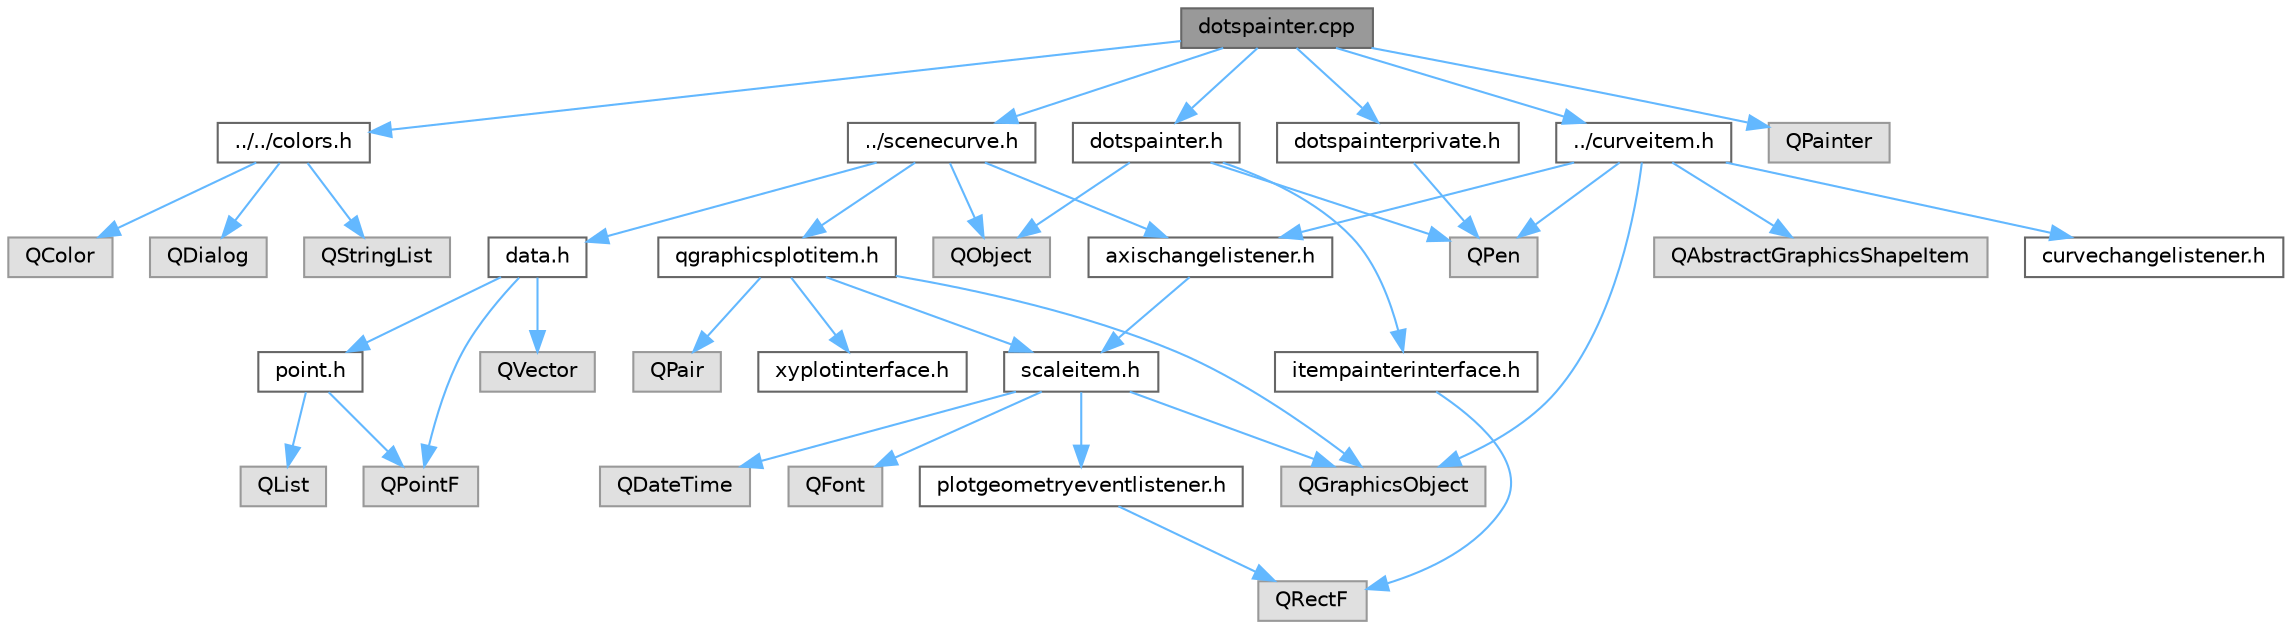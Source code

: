 digraph "dotspainter.cpp"
{
 // LATEX_PDF_SIZE
  bgcolor="transparent";
  edge [fontname=Helvetica,fontsize=10,labelfontname=Helvetica,labelfontsize=10];
  node [fontname=Helvetica,fontsize=10,shape=box,height=0.2,width=0.4];
  Node1 [label="dotspainter.cpp",height=0.2,width=0.4,color="gray40", fillcolor="grey60", style="filled", fontcolor="black",tooltip=" "];
  Node1 -> Node2 [color="steelblue1",style="solid"];
  Node2 [label="dotspainter.h",height=0.2,width=0.4,color="grey40", fillcolor="white", style="filled",URL="$dotspainter_8h.html",tooltip=" "];
  Node2 -> Node3 [color="steelblue1",style="solid"];
  Node3 [label="itempainterinterface.h",height=0.2,width=0.4,color="grey40", fillcolor="white", style="filled",URL="$itempainterinterface_8h.html",tooltip=" "];
  Node3 -> Node4 [color="steelblue1",style="solid"];
  Node4 [label="QRectF",height=0.2,width=0.4,color="grey60", fillcolor="#E0E0E0", style="filled",tooltip=" "];
  Node2 -> Node5 [color="steelblue1",style="solid"];
  Node5 [label="QObject",height=0.2,width=0.4,color="grey60", fillcolor="#E0E0E0", style="filled",tooltip=" "];
  Node2 -> Node6 [color="steelblue1",style="solid"];
  Node6 [label="QPen",height=0.2,width=0.4,color="grey60", fillcolor="#E0E0E0", style="filled",tooltip=" "];
  Node1 -> Node7 [color="steelblue1",style="solid"];
  Node7 [label="../../colors.h",height=0.2,width=0.4,color="grey40", fillcolor="white", style="filled",URL="$colors_8h.html",tooltip=" "];
  Node7 -> Node8 [color="steelblue1",style="solid"];
  Node8 [label="QColor",height=0.2,width=0.4,color="grey60", fillcolor="#E0E0E0", style="filled",tooltip=" "];
  Node7 -> Node9 [color="steelblue1",style="solid"];
  Node9 [label="QDialog",height=0.2,width=0.4,color="grey60", fillcolor="#E0E0E0", style="filled",tooltip=" "];
  Node7 -> Node10 [color="steelblue1",style="solid"];
  Node10 [label="QStringList",height=0.2,width=0.4,color="grey60", fillcolor="#E0E0E0", style="filled",tooltip=" "];
  Node1 -> Node11 [color="steelblue1",style="solid"];
  Node11 [label="../scenecurve.h",height=0.2,width=0.4,color="grey40", fillcolor="white", style="filled",URL="$scenecurve_8h.html",tooltip=" "];
  Node11 -> Node5 [color="steelblue1",style="solid"];
  Node11 -> Node12 [color="steelblue1",style="solid"];
  Node12 [label="qgraphicsplotitem.h",height=0.2,width=0.4,color="grey40", fillcolor="white", style="filled",URL="$qgraphicsplotitem_8h.html",tooltip=" "];
  Node12 -> Node13 [color="steelblue1",style="solid"];
  Node13 [label="QGraphicsObject",height=0.2,width=0.4,color="grey60", fillcolor="#E0E0E0", style="filled",tooltip=" "];
  Node12 -> Node14 [color="steelblue1",style="solid"];
  Node14 [label="QPair",height=0.2,width=0.4,color="grey60", fillcolor="#E0E0E0", style="filled",tooltip=" "];
  Node12 -> Node15 [color="steelblue1",style="solid"];
  Node15 [label="scaleitem.h",height=0.2,width=0.4,color="grey40", fillcolor="white", style="filled",URL="$scaleitem_8h.html",tooltip=" "];
  Node15 -> Node13 [color="steelblue1",style="solid"];
  Node15 -> Node16 [color="steelblue1",style="solid"];
  Node16 [label="plotgeometryeventlistener.h",height=0.2,width=0.4,color="grey40", fillcolor="white", style="filled",URL="$plotgeometryeventlistener_8h.html",tooltip=" "];
  Node16 -> Node4 [color="steelblue1",style="solid"];
  Node15 -> Node17 [color="steelblue1",style="solid"];
  Node17 [label="QFont",height=0.2,width=0.4,color="grey60", fillcolor="#E0E0E0", style="filled",tooltip=" "];
  Node15 -> Node18 [color="steelblue1",style="solid"];
  Node18 [label="QDateTime",height=0.2,width=0.4,color="grey60", fillcolor="#E0E0E0", style="filled",tooltip=" "];
  Node12 -> Node19 [color="steelblue1",style="solid"];
  Node19 [label="xyplotinterface.h",height=0.2,width=0.4,color="grey40", fillcolor="white", style="filled",URL="$xyplotinterface_8h.html",tooltip=" "];
  Node11 -> Node20 [color="steelblue1",style="solid"];
  Node20 [label="axischangelistener.h",height=0.2,width=0.4,color="grey40", fillcolor="white", style="filled",URL="$axischangelistener_8h.html",tooltip=" "];
  Node20 -> Node15 [color="steelblue1",style="solid"];
  Node11 -> Node21 [color="steelblue1",style="solid"];
  Node21 [label="data.h",height=0.2,width=0.4,color="grey40", fillcolor="white", style="filled",URL="$data_8h.html",tooltip=" "];
  Node21 -> Node22 [color="steelblue1",style="solid"];
  Node22 [label="QVector",height=0.2,width=0.4,color="grey60", fillcolor="#E0E0E0", style="filled",tooltip=" "];
  Node21 -> Node23 [color="steelblue1",style="solid"];
  Node23 [label="QPointF",height=0.2,width=0.4,color="grey60", fillcolor="#E0E0E0", style="filled",tooltip=" "];
  Node21 -> Node24 [color="steelblue1",style="solid"];
  Node24 [label="point.h",height=0.2,width=0.4,color="grey40", fillcolor="white", style="filled",URL="$point_8h.html",tooltip=" "];
  Node24 -> Node23 [color="steelblue1",style="solid"];
  Node24 -> Node25 [color="steelblue1",style="solid"];
  Node25 [label="QList",height=0.2,width=0.4,color="grey60", fillcolor="#E0E0E0", style="filled",tooltip=" "];
  Node1 -> Node26 [color="steelblue1",style="solid"];
  Node26 [label="../curveitem.h",height=0.2,width=0.4,color="grey40", fillcolor="white", style="filled",URL="$curveitem_8h.html",tooltip=" "];
  Node26 -> Node13 [color="steelblue1",style="solid"];
  Node26 -> Node27 [color="steelblue1",style="solid"];
  Node27 [label="QAbstractGraphicsShapeItem",height=0.2,width=0.4,color="grey60", fillcolor="#E0E0E0", style="filled",tooltip=" "];
  Node26 -> Node20 [color="steelblue1",style="solid"];
  Node26 -> Node28 [color="steelblue1",style="solid"];
  Node28 [label="curvechangelistener.h",height=0.2,width=0.4,color="grey40", fillcolor="white", style="filled",URL="$curvechangelistener_8h.html",tooltip=" "];
  Node26 -> Node6 [color="steelblue1",style="solid"];
  Node1 -> Node29 [color="steelblue1",style="solid"];
  Node29 [label="dotspainterprivate.h",height=0.2,width=0.4,color="grey40", fillcolor="white", style="filled",URL="$dotspainterprivate_8h.html",tooltip=" "];
  Node29 -> Node6 [color="steelblue1",style="solid"];
  Node1 -> Node30 [color="steelblue1",style="solid"];
  Node30 [label="QPainter",height=0.2,width=0.4,color="grey60", fillcolor="#E0E0E0", style="filled",tooltip=" "];
}
